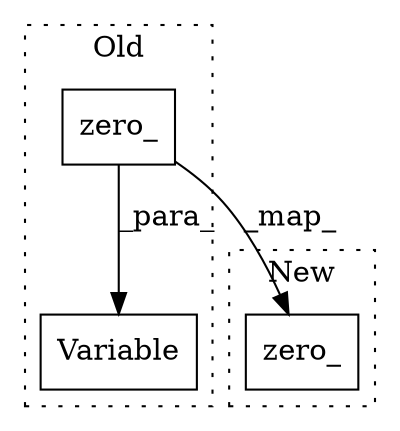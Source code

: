 digraph G {
subgraph cluster0 {
1 [label="zero_" a="32" s="5652" l="7" shape="box"];
3 [label="Variable" a="32" s="5622,5659" l="9,1" shape="box"];
label = "Old";
style="dotted";
}
subgraph cluster1 {
2 [label="zero_" a="32" s="5525" l="7" shape="box"];
label = "New";
style="dotted";
}
1 -> 2 [label="_map_"];
1 -> 3 [label="_para_"];
}